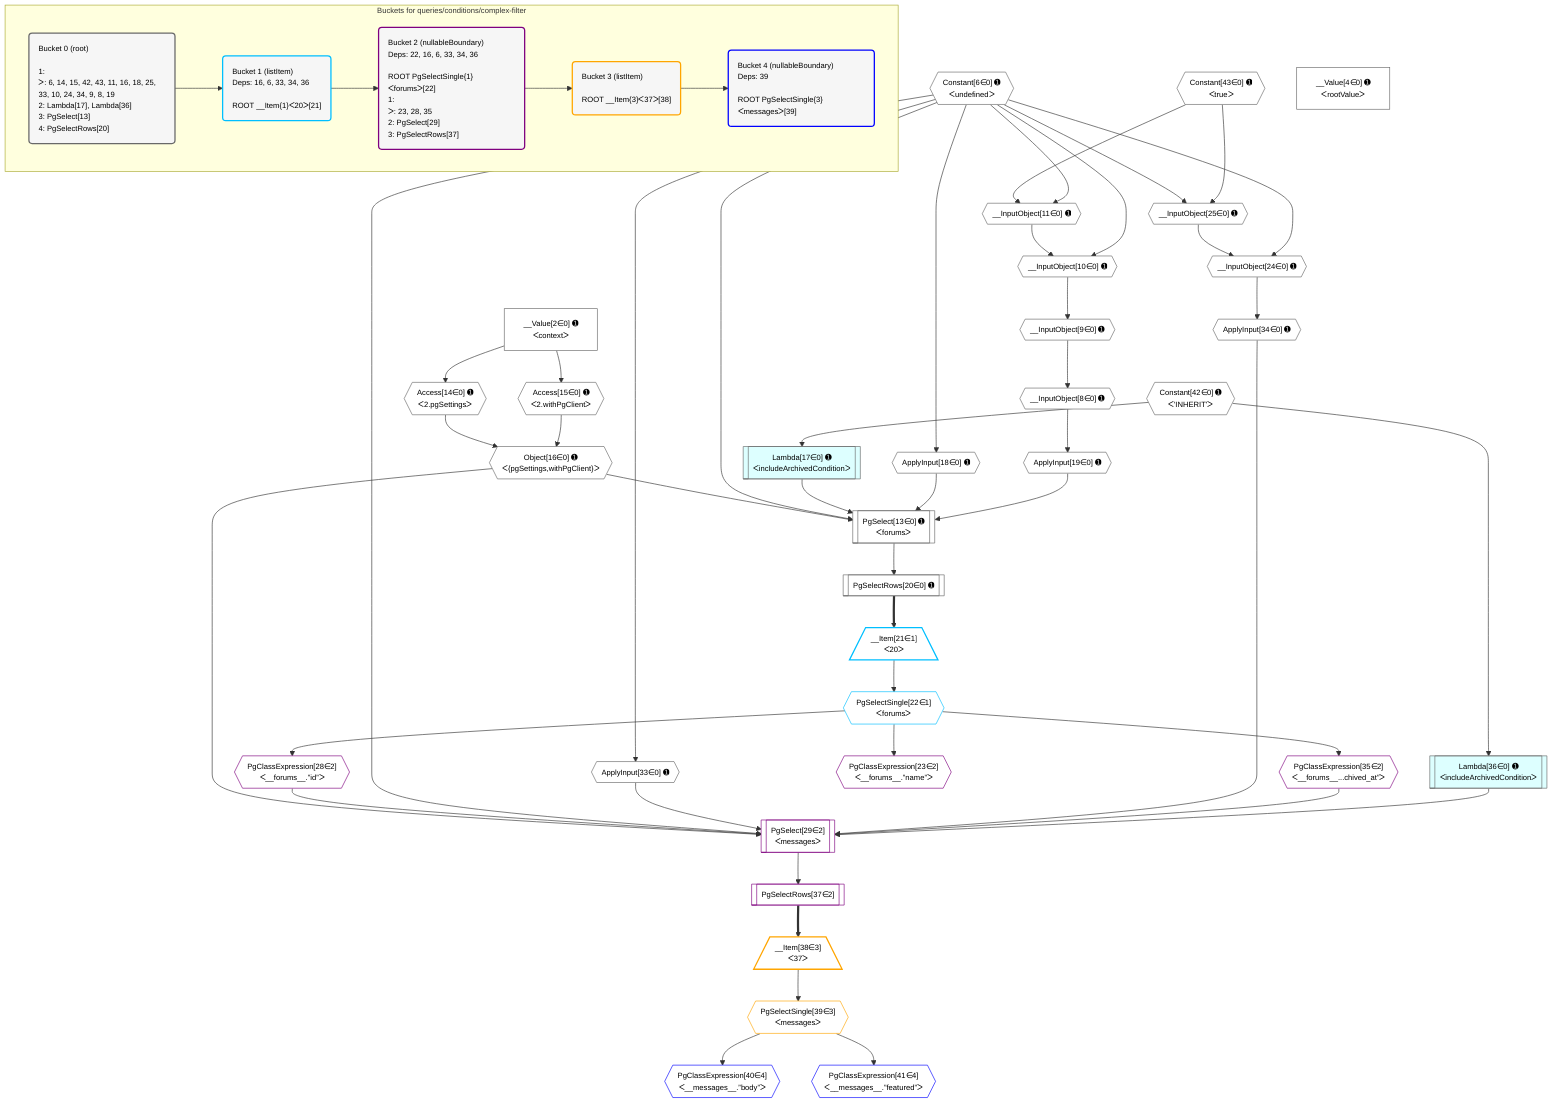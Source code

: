 %%{init: {'themeVariables': { 'fontSize': '12px'}}}%%
graph TD
    classDef path fill:#eee,stroke:#000,color:#000
    classDef plan fill:#fff,stroke-width:1px,color:#000
    classDef itemplan fill:#fff,stroke-width:2px,color:#000
    classDef unbatchedplan fill:#dff,stroke-width:1px,color:#000
    classDef sideeffectplan fill:#fcc,stroke-width:2px,color:#000
    classDef bucket fill:#f6f6f6,color:#000,stroke-width:2px,text-align:left


    %% plan dependencies
    PgSelect13[["PgSelect[13∈0] ➊<br />ᐸforumsᐳ"]]:::plan
    Object16{{"Object[16∈0] ➊<br />ᐸ{pgSettings,withPgClient}ᐳ"}}:::plan
    Constant6{{"Constant[6∈0] ➊<br />ᐸundefinedᐳ"}}:::plan
    Lambda17[["Lambda[17∈0] ➊<br />ᐸincludeArchivedConditionᐳ"]]:::unbatchedplan
    ApplyInput18{{"ApplyInput[18∈0] ➊"}}:::plan
    ApplyInput19{{"ApplyInput[19∈0] ➊"}}:::plan
    Object16 & Constant6 & Lambda17 & ApplyInput18 & ApplyInput19 --> PgSelect13
    __InputObject10{{"__InputObject[10∈0] ➊"}}:::plan
    __InputObject11{{"__InputObject[11∈0] ➊"}}:::plan
    __InputObject11 & Constant6 --> __InputObject10
    Constant43{{"Constant[43∈0] ➊<br />ᐸtrueᐳ"}}:::plan
    Constant43 & Constant6 --> __InputObject11
    Access14{{"Access[14∈0] ➊<br />ᐸ2.pgSettingsᐳ"}}:::plan
    Access15{{"Access[15∈0] ➊<br />ᐸ2.withPgClientᐳ"}}:::plan
    Access14 & Access15 --> Object16
    __InputObject24{{"__InputObject[24∈0] ➊"}}:::plan
    __InputObject25{{"__InputObject[25∈0] ➊"}}:::plan
    __InputObject25 & Constant6 --> __InputObject24
    Constant6 & Constant43 --> __InputObject25
    __InputObject8{{"__InputObject[8∈0] ➊"}}:::plan
    __InputObject9{{"__InputObject[9∈0] ➊"}}:::plan
    __InputObject9 --> __InputObject8
    __InputObject10 --> __InputObject9
    __Value2["__Value[2∈0] ➊<br />ᐸcontextᐳ"]:::plan
    __Value2 --> Access14
    __Value2 --> Access15
    Constant42{{"Constant[42∈0] ➊<br />ᐸ'INHERIT'ᐳ"}}:::plan
    Constant42 --> Lambda17
    Constant6 --> ApplyInput18
    __InputObject8 --> ApplyInput19
    PgSelectRows20[["PgSelectRows[20∈0] ➊"]]:::plan
    PgSelect13 --> PgSelectRows20
    ApplyInput33{{"ApplyInput[33∈0] ➊"}}:::plan
    Constant6 --> ApplyInput33
    ApplyInput34{{"ApplyInput[34∈0] ➊"}}:::plan
    __InputObject24 --> ApplyInput34
    Lambda36[["Lambda[36∈0] ➊<br />ᐸincludeArchivedConditionᐳ"]]:::unbatchedplan
    Constant42 --> Lambda36
    __Value4["__Value[4∈0] ➊<br />ᐸrootValueᐳ"]:::plan
    __Item21[/"__Item[21∈1]<br />ᐸ20ᐳ"\]:::itemplan
    PgSelectRows20 ==> __Item21
    PgSelectSingle22{{"PgSelectSingle[22∈1]<br />ᐸforumsᐳ"}}:::plan
    __Item21 --> PgSelectSingle22
    PgSelect29[["PgSelect[29∈2]<br />ᐸmessagesᐳ"]]:::plan
    PgClassExpression28{{"PgClassExpression[28∈2]<br />ᐸ__forums__.”id”ᐳ"}}:::plan
    PgClassExpression35{{"PgClassExpression[35∈2]<br />ᐸ__forums__...chived_at”ᐳ"}}:::plan
    Object16 & PgClassExpression28 & Constant6 & ApplyInput33 & ApplyInput34 & PgClassExpression35 & Lambda36 --> PgSelect29
    PgClassExpression23{{"PgClassExpression[23∈2]<br />ᐸ__forums__.”name”ᐳ"}}:::plan
    PgSelectSingle22 --> PgClassExpression23
    PgSelectSingle22 --> PgClassExpression28
    PgSelectSingle22 --> PgClassExpression35
    PgSelectRows37[["PgSelectRows[37∈2]"]]:::plan
    PgSelect29 --> PgSelectRows37
    __Item38[/"__Item[38∈3]<br />ᐸ37ᐳ"\]:::itemplan
    PgSelectRows37 ==> __Item38
    PgSelectSingle39{{"PgSelectSingle[39∈3]<br />ᐸmessagesᐳ"}}:::plan
    __Item38 --> PgSelectSingle39
    PgClassExpression40{{"PgClassExpression[40∈4]<br />ᐸ__messages__.”body”ᐳ"}}:::plan
    PgSelectSingle39 --> PgClassExpression40
    PgClassExpression41{{"PgClassExpression[41∈4]<br />ᐸ__messages__.”featured”ᐳ"}}:::plan
    PgSelectSingle39 --> PgClassExpression41

    %% define steps

    subgraph "Buckets for queries/conditions/complex-filter"
    Bucket0("Bucket 0 (root)<br /><br />1: <br />ᐳ: 6, 14, 15, 42, 43, 11, 16, 18, 25, 33, 10, 24, 34, 9, 8, 19<br />2: Lambda[17], Lambda[36]<br />3: PgSelect[13]<br />4: PgSelectRows[20]"):::bucket
    classDef bucket0 stroke:#696969
    class Bucket0,__Value2,__Value4,Constant6,__InputObject8,__InputObject9,__InputObject10,__InputObject11,PgSelect13,Access14,Access15,Object16,Lambda17,ApplyInput18,ApplyInput19,PgSelectRows20,__InputObject24,__InputObject25,ApplyInput33,ApplyInput34,Lambda36,Constant42,Constant43 bucket0
    Bucket1("Bucket 1 (listItem)<br />Deps: 16, 6, 33, 34, 36<br /><br />ROOT __Item{1}ᐸ20ᐳ[21]"):::bucket
    classDef bucket1 stroke:#00bfff
    class Bucket1,__Item21,PgSelectSingle22 bucket1
    Bucket2("Bucket 2 (nullableBoundary)<br />Deps: 22, 16, 6, 33, 34, 36<br /><br />ROOT PgSelectSingle{1}ᐸforumsᐳ[22]<br />1: <br />ᐳ: 23, 28, 35<br />2: PgSelect[29]<br />3: PgSelectRows[37]"):::bucket
    classDef bucket2 stroke:#7f007f
    class Bucket2,PgClassExpression23,PgClassExpression28,PgSelect29,PgClassExpression35,PgSelectRows37 bucket2
    Bucket3("Bucket 3 (listItem)<br /><br />ROOT __Item{3}ᐸ37ᐳ[38]"):::bucket
    classDef bucket3 stroke:#ffa500
    class Bucket3,__Item38,PgSelectSingle39 bucket3
    Bucket4("Bucket 4 (nullableBoundary)<br />Deps: 39<br /><br />ROOT PgSelectSingle{3}ᐸmessagesᐳ[39]"):::bucket
    classDef bucket4 stroke:#0000ff
    class Bucket4,PgClassExpression40,PgClassExpression41 bucket4
    Bucket0 --> Bucket1
    Bucket1 --> Bucket2
    Bucket2 --> Bucket3
    Bucket3 --> Bucket4
    end